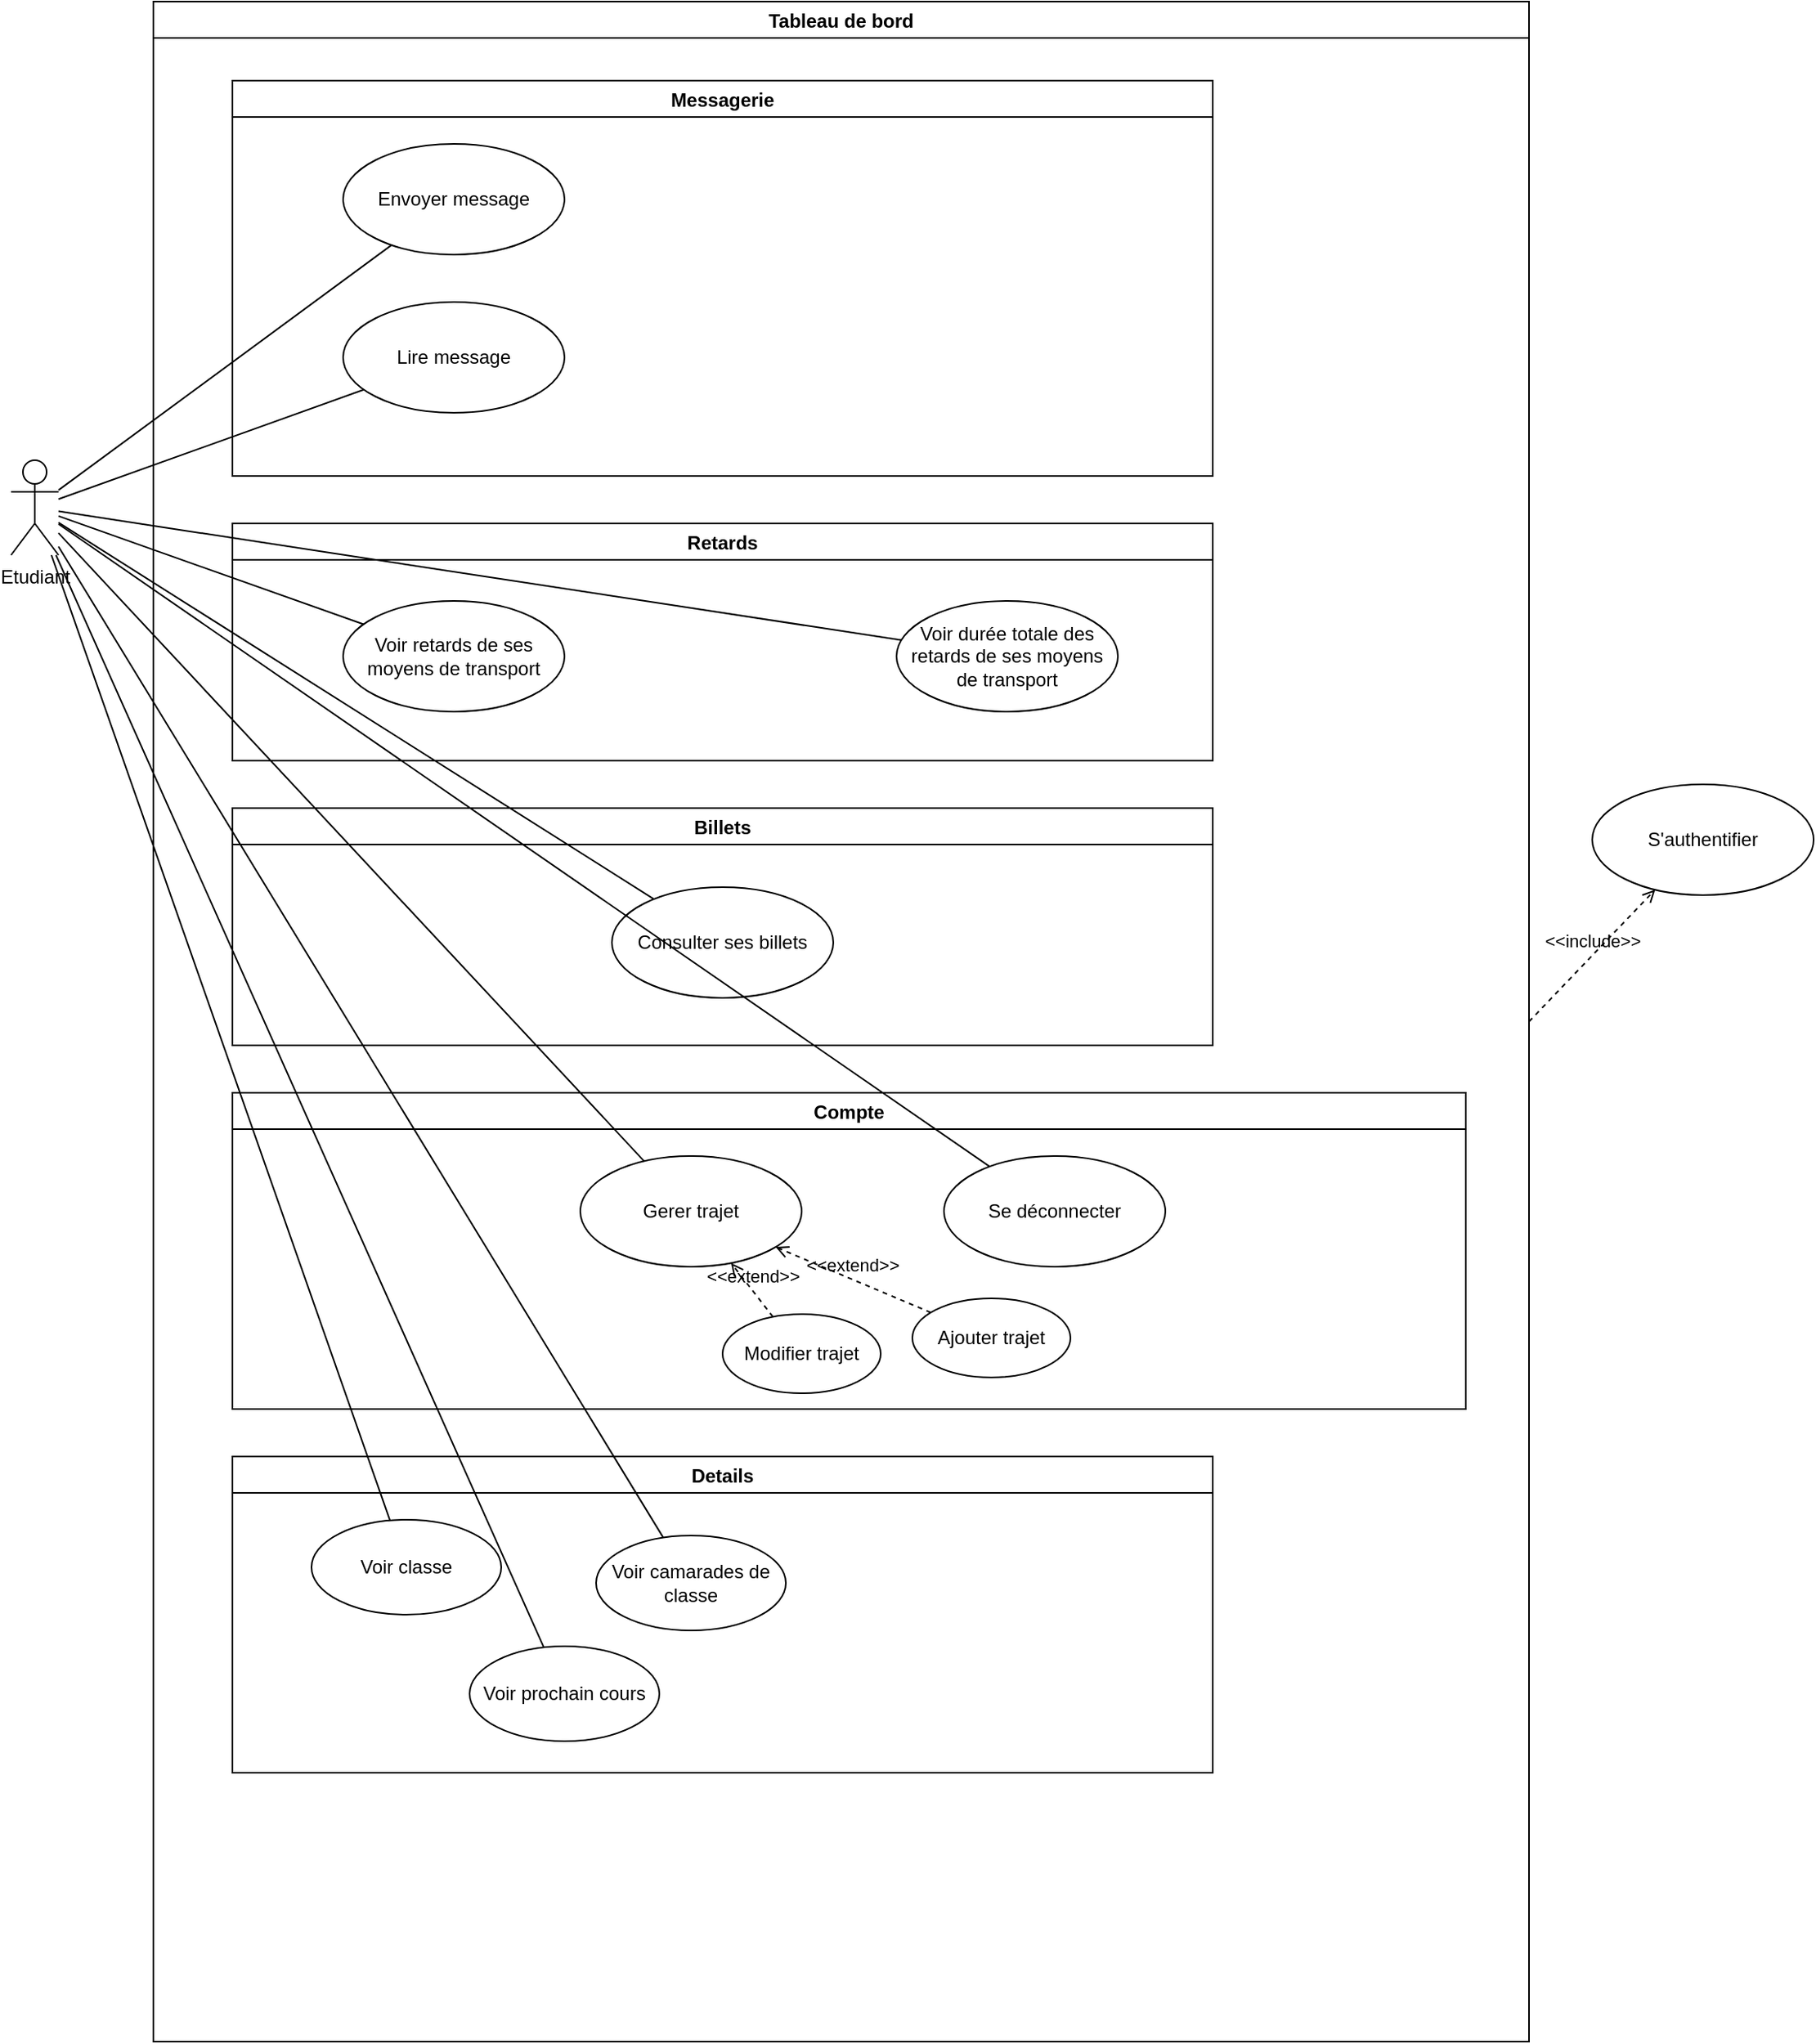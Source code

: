 <mxfile version="20.4.0" type="github">
  <diagram id="PDvZyFRzMYHTwVUq79jL" name="Page-1">
    <mxGraphModel dx="1236" dy="795" grid="1" gridSize="10" guides="1" tooltips="1" connect="1" arrows="1" fold="1" page="1" pageScale="1" pageWidth="827" pageHeight="1169" math="0" shadow="0">
      <root>
        <mxCell id="0" />
        <mxCell id="1" parent="0" />
        <mxCell id="XHL3a4u6kP5xgGt7L1TX-1" value="&lt;div&gt;Etudiant&lt;/div&gt;" style="shape=umlActor;verticalLabelPosition=bottom;verticalAlign=top;html=1;" parent="1" vertex="1">
          <mxGeometry x="50" y="470" width="30" height="60" as="geometry" />
        </mxCell>
        <mxCell id="XHL3a4u6kP5xgGt7L1TX-2" value="Tableau de bord" style="swimlane;" parent="1" vertex="1">
          <mxGeometry x="140" y="180" width="870" height="1290" as="geometry">
            <mxRectangle x="190" y="220" width="90" height="30" as="alternateBounds" />
          </mxGeometry>
        </mxCell>
        <mxCell id="XHL3a4u6kP5xgGt7L1TX-3" value="Messagerie" style="swimlane;startSize=23;" parent="XHL3a4u6kP5xgGt7L1TX-2" vertex="1">
          <mxGeometry x="50" y="50" width="620" height="250" as="geometry" />
        </mxCell>
        <mxCell id="XHL3a4u6kP5xgGt7L1TX-4" value="Envoyer message" style="ellipse;whiteSpace=wrap;html=1;" parent="XHL3a4u6kP5xgGt7L1TX-3" vertex="1">
          <mxGeometry x="70" y="40" width="140" height="70" as="geometry" />
        </mxCell>
        <mxCell id="XHL3a4u6kP5xgGt7L1TX-5" value="&lt;div&gt;Lire message&lt;/div&gt;" style="ellipse;whiteSpace=wrap;html=1;" parent="XHL3a4u6kP5xgGt7L1TX-3" vertex="1">
          <mxGeometry x="70" y="140" width="140" height="70" as="geometry" />
        </mxCell>
        <mxCell id="XHL3a4u6kP5xgGt7L1TX-6" value="Retards" style="swimlane;" parent="XHL3a4u6kP5xgGt7L1TX-2" vertex="1">
          <mxGeometry x="50" y="330" width="620" height="150" as="geometry" />
        </mxCell>
        <mxCell id="XHL3a4u6kP5xgGt7L1TX-7" value="Voir retards de ses moyens de transport" style="ellipse;whiteSpace=wrap;html=1;" parent="XHL3a4u6kP5xgGt7L1TX-6" vertex="1">
          <mxGeometry x="70" y="49" width="140" height="70" as="geometry" />
        </mxCell>
        <mxCell id="XHL3a4u6kP5xgGt7L1TX-8" value="Voir durée totale des retards de ses moyens de transport" style="ellipse;whiteSpace=wrap;html=1;" parent="XHL3a4u6kP5xgGt7L1TX-6" vertex="1">
          <mxGeometry x="420" y="49" width="140" height="70" as="geometry" />
        </mxCell>
        <mxCell id="XHL3a4u6kP5xgGt7L1TX-9" value="Billets" style="swimlane;" parent="XHL3a4u6kP5xgGt7L1TX-2" vertex="1">
          <mxGeometry x="50" y="510" width="620" height="150" as="geometry" />
        </mxCell>
        <mxCell id="XHL3a4u6kP5xgGt7L1TX-10" value="&lt;div&gt;Consulter ses billets&lt;/div&gt;" style="ellipse;whiteSpace=wrap;html=1;" parent="XHL3a4u6kP5xgGt7L1TX-9" vertex="1">
          <mxGeometry x="240" y="50" width="140" height="70" as="geometry" />
        </mxCell>
        <mxCell id="XHL3a4u6kP5xgGt7L1TX-11" value="Compte" style="swimlane;" parent="XHL3a4u6kP5xgGt7L1TX-2" vertex="1">
          <mxGeometry x="50" y="690" width="780" height="200" as="geometry" />
        </mxCell>
        <mxCell id="XHL3a4u6kP5xgGt7L1TX-12" value="Gerer trajet" style="ellipse;whiteSpace=wrap;html=1;" parent="XHL3a4u6kP5xgGt7L1TX-11" vertex="1">
          <mxGeometry x="220" y="40" width="140" height="70" as="geometry" />
        </mxCell>
        <mxCell id="XHL3a4u6kP5xgGt7L1TX-13" value="Se déconnecter" style="ellipse;whiteSpace=wrap;html=1;" parent="XHL3a4u6kP5xgGt7L1TX-11" vertex="1">
          <mxGeometry x="450" y="40" width="140" height="70" as="geometry" />
        </mxCell>
        <mxCell id="ni4odCAu_Rry0bKGbHOj-1" value="&lt;div&gt;Ajouter trajet&lt;/div&gt;" style="ellipse;whiteSpace=wrap;html=1;" vertex="1" parent="XHL3a4u6kP5xgGt7L1TX-11">
          <mxGeometry x="430" y="130" width="100" height="50" as="geometry" />
        </mxCell>
        <mxCell id="ni4odCAu_Rry0bKGbHOj-2" value="&amp;lt;&amp;lt;extend&amp;gt;&amp;gt;" style="html=1;verticalAlign=bottom;labelBackgroundColor=none;endArrow=open;endFill=0;dashed=1;rounded=0;" edge="1" parent="XHL3a4u6kP5xgGt7L1TX-11" source="ni4odCAu_Rry0bKGbHOj-1" target="XHL3a4u6kP5xgGt7L1TX-12">
          <mxGeometry width="160" relative="1" as="geometry">
            <mxPoint x="380" y="190" as="sourcePoint" />
            <mxPoint x="540" y="190" as="targetPoint" />
          </mxGeometry>
        </mxCell>
        <mxCell id="ni4odCAu_Rry0bKGbHOj-3" value="Modifier trajet" style="ellipse;whiteSpace=wrap;html=1;" vertex="1" parent="XHL3a4u6kP5xgGt7L1TX-11">
          <mxGeometry x="310" y="140" width="100" height="50" as="geometry" />
        </mxCell>
        <mxCell id="ni4odCAu_Rry0bKGbHOj-4" value="&amp;lt;&amp;lt;extend&amp;gt;&amp;gt;" style="html=1;verticalAlign=bottom;labelBackgroundColor=none;endArrow=open;endFill=0;dashed=1;rounded=0;" edge="1" parent="XHL3a4u6kP5xgGt7L1TX-11" source="ni4odCAu_Rry0bKGbHOj-3" target="XHL3a4u6kP5xgGt7L1TX-12">
          <mxGeometry width="160" relative="1" as="geometry">
            <mxPoint x="451.76" y="148.893" as="sourcePoint" />
            <mxPoint x="353.544" y="107.545" as="targetPoint" />
          </mxGeometry>
        </mxCell>
        <mxCell id="XHL3a4u6kP5xgGt7L1TX-14" value="Details" style="swimlane;" parent="XHL3a4u6kP5xgGt7L1TX-2" vertex="1">
          <mxGeometry x="50" y="920" width="620" height="200" as="geometry" />
        </mxCell>
        <mxCell id="XHL3a4u6kP5xgGt7L1TX-15" value="&lt;div&gt;Voir camarades de classe&lt;/div&gt;" style="ellipse;whiteSpace=wrap;html=1;" parent="XHL3a4u6kP5xgGt7L1TX-14" vertex="1">
          <mxGeometry x="230" y="50" width="120" height="60" as="geometry" />
        </mxCell>
        <mxCell id="XHL3a4u6kP5xgGt7L1TX-16" value="&lt;div&gt;Voir prochain cours&lt;/div&gt;" style="ellipse;whiteSpace=wrap;html=1;" parent="XHL3a4u6kP5xgGt7L1TX-14" vertex="1">
          <mxGeometry x="150" y="120" width="120" height="60" as="geometry" />
        </mxCell>
        <mxCell id="XHL3a4u6kP5xgGt7L1TX-17" value="" style="endArrow=none;html=1;rounded=0;" parent="1" source="XHL3a4u6kP5xgGt7L1TX-1" target="XHL3a4u6kP5xgGt7L1TX-4" edge="1">
          <mxGeometry width="50" height="50" relative="1" as="geometry">
            <mxPoint x="500" y="530" as="sourcePoint" />
            <mxPoint x="550" y="480" as="targetPoint" />
          </mxGeometry>
        </mxCell>
        <mxCell id="XHL3a4u6kP5xgGt7L1TX-18" value="" style="endArrow=none;html=1;rounded=0;" parent="1" source="XHL3a4u6kP5xgGt7L1TX-1" target="XHL3a4u6kP5xgGt7L1TX-5" edge="1">
          <mxGeometry width="50" height="50" relative="1" as="geometry">
            <mxPoint x="120" y="369.171" as="sourcePoint" />
            <mxPoint x="310.382" y="358.653" as="targetPoint" />
          </mxGeometry>
        </mxCell>
        <mxCell id="XHL3a4u6kP5xgGt7L1TX-19" value="" style="endArrow=none;html=1;rounded=0;" parent="1" source="XHL3a4u6kP5xgGt7L1TX-1" target="XHL3a4u6kP5xgGt7L1TX-7" edge="1">
          <mxGeometry width="50" height="50" relative="1" as="geometry">
            <mxPoint x="90" y="507.287" as="sourcePoint" />
            <mxPoint x="310" y="720" as="targetPoint" />
          </mxGeometry>
        </mxCell>
        <mxCell id="XHL3a4u6kP5xgGt7L1TX-20" value="" style="endArrow=none;html=1;rounded=0;" parent="1" source="XHL3a4u6kP5xgGt7L1TX-1" target="XHL3a4u6kP5xgGt7L1TX-13" edge="1">
          <mxGeometry width="50" height="50" relative="1" as="geometry">
            <mxPoint x="90" y="517.616" as="sourcePoint" />
            <mxPoint x="350.867" y="650.07" as="targetPoint" />
          </mxGeometry>
        </mxCell>
        <mxCell id="XHL3a4u6kP5xgGt7L1TX-21" value="" style="endArrow=none;html=1;rounded=0;" parent="1" source="XHL3a4u6kP5xgGt7L1TX-1" target="XHL3a4u6kP5xgGt7L1TX-8" edge="1">
          <mxGeometry width="50" height="50" relative="1" as="geometry">
            <mxPoint x="90" y="524.452" as="sourcePoint" />
            <mxPoint x="317.797" y="743.924" as="targetPoint" />
          </mxGeometry>
        </mxCell>
        <mxCell id="XHL3a4u6kP5xgGt7L1TX-22" value="" style="endArrow=none;html=1;rounded=0;" parent="1" source="XHL3a4u6kP5xgGt7L1TX-1" target="XHL3a4u6kP5xgGt7L1TX-10" edge="1">
          <mxGeometry width="50" height="50" relative="1" as="geometry">
            <mxPoint x="85.151" y="540" as="sourcePoint" />
            <mxPoint x="288.33" y="1140.49" as="targetPoint" />
          </mxGeometry>
        </mxCell>
        <mxCell id="XHL3a4u6kP5xgGt7L1TX-23" value="" style="endArrow=none;html=1;rounded=0;" parent="1" source="XHL3a4u6kP5xgGt7L1TX-1" target="XHL3a4u6kP5xgGt7L1TX-12" edge="1">
          <mxGeometry width="50" height="50" relative="1" as="geometry">
            <mxPoint x="89.689" y="540" as="sourcePoint" />
            <mxPoint x="293.374" y="956.002" as="targetPoint" />
          </mxGeometry>
        </mxCell>
        <mxCell id="XHL3a4u6kP5xgGt7L1TX-24" value="&amp;lt;&amp;lt;include&amp;gt;&amp;gt;" style="html=1;verticalAlign=bottom;labelBackgroundColor=none;endArrow=open;endFill=0;dashed=1;rounded=0;exitX=1;exitY=0.5;exitDx=0;exitDy=0;" parent="1" source="XHL3a4u6kP5xgGt7L1TX-2" target="XHL3a4u6kP5xgGt7L1TX-25" edge="1">
          <mxGeometry width="160" relative="1" as="geometry">
            <mxPoint x="510" y="640" as="sourcePoint" />
            <mxPoint x="1040" y="710" as="targetPoint" />
          </mxGeometry>
        </mxCell>
        <mxCell id="XHL3a4u6kP5xgGt7L1TX-25" value="S&#39;authentifier" style="ellipse;whiteSpace=wrap;html=1;" parent="1" vertex="1">
          <mxGeometry x="1050" y="675" width="140" height="70" as="geometry" />
        </mxCell>
        <mxCell id="XHL3a4u6kP5xgGt7L1TX-26" value="Voir classe" style="ellipse;whiteSpace=wrap;html=1;" parent="1" vertex="1">
          <mxGeometry x="240" y="1140" width="120" height="60" as="geometry" />
        </mxCell>
        <mxCell id="XHL3a4u6kP5xgGt7L1TX-27" value="" style="endArrow=none;html=1;rounded=0;" parent="1" source="XHL3a4u6kP5xgGt7L1TX-1" target="XHL3a4u6kP5xgGt7L1TX-26" edge="1">
          <mxGeometry width="50" height="50" relative="1" as="geometry">
            <mxPoint x="90.0" y="540" as="sourcePoint" />
            <mxPoint x="293.023" y="946.045" as="targetPoint" />
          </mxGeometry>
        </mxCell>
        <mxCell id="XHL3a4u6kP5xgGt7L1TX-28" value="" style="endArrow=none;html=1;rounded=0;" parent="1" source="XHL3a4u6kP5xgGt7L1TX-1" target="XHL3a4u6kP5xgGt7L1TX-15" edge="1">
          <mxGeometry width="50" height="50" relative="1" as="geometry">
            <mxPoint x="100.0" y="550" as="sourcePoint" />
            <mxPoint x="303.023" y="956.045" as="targetPoint" />
          </mxGeometry>
        </mxCell>
        <mxCell id="XHL3a4u6kP5xgGt7L1TX-29" value="" style="endArrow=none;html=1;rounded=0;" parent="1" source="XHL3a4u6kP5xgGt7L1TX-16" target="XHL3a4u6kP5xgGt7L1TX-1" edge="1">
          <mxGeometry width="50" height="50" relative="1" as="geometry">
            <mxPoint x="370" y="930" as="sourcePoint" />
            <mxPoint x="420" y="880" as="targetPoint" />
          </mxGeometry>
        </mxCell>
      </root>
    </mxGraphModel>
  </diagram>
</mxfile>
